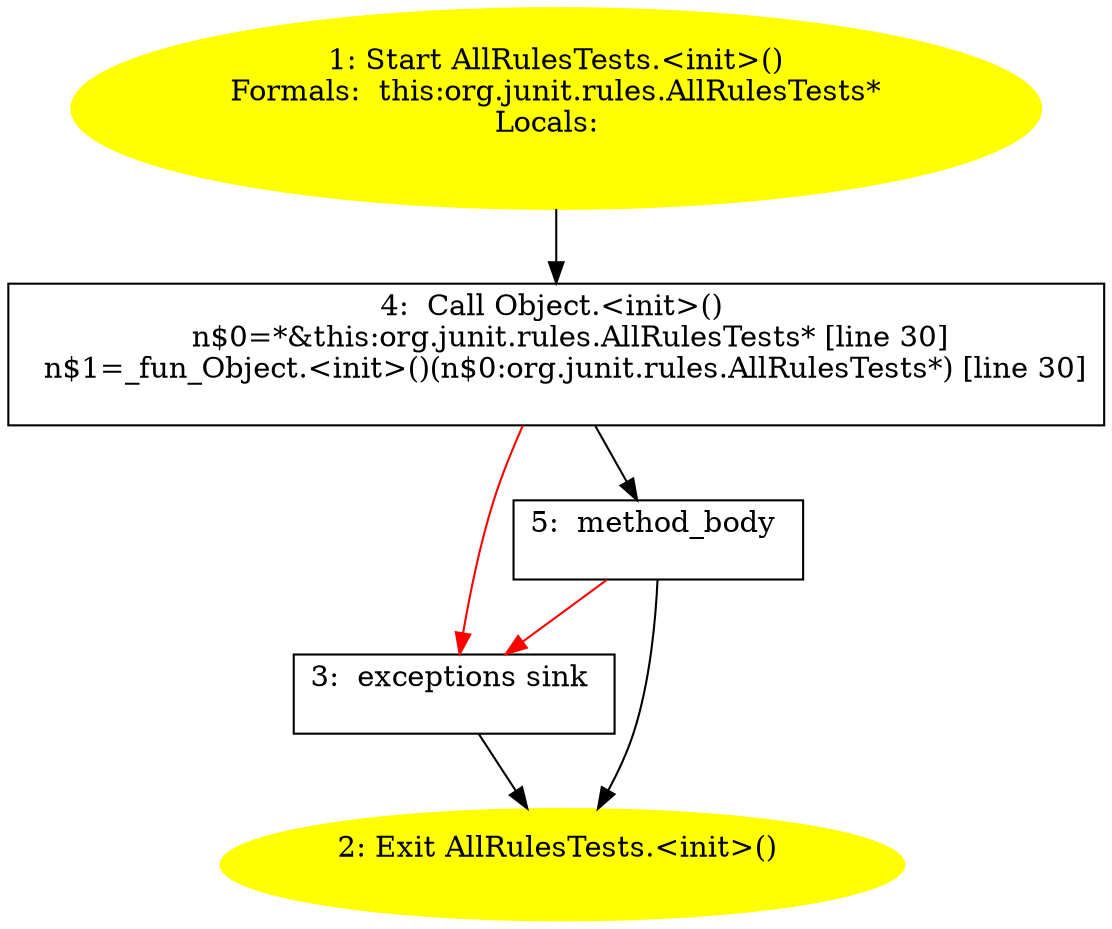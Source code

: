 /* @generated */
digraph cfg {
"org.junit.rules.AllRulesTests.<init>().6a15ddf7ec4e2f17a8dca86fbc2d9e07_1" [label="1: Start AllRulesTests.<init>()\nFormals:  this:org.junit.rules.AllRulesTests*\nLocals:  \n  " color=yellow style=filled]
	

	 "org.junit.rules.AllRulesTests.<init>().6a15ddf7ec4e2f17a8dca86fbc2d9e07_1" -> "org.junit.rules.AllRulesTests.<init>().6a15ddf7ec4e2f17a8dca86fbc2d9e07_4" ;
"org.junit.rules.AllRulesTests.<init>().6a15ddf7ec4e2f17a8dca86fbc2d9e07_2" [label="2: Exit AllRulesTests.<init>() \n  " color=yellow style=filled]
	

"org.junit.rules.AllRulesTests.<init>().6a15ddf7ec4e2f17a8dca86fbc2d9e07_3" [label="3:  exceptions sink \n  " shape="box"]
	

	 "org.junit.rules.AllRulesTests.<init>().6a15ddf7ec4e2f17a8dca86fbc2d9e07_3" -> "org.junit.rules.AllRulesTests.<init>().6a15ddf7ec4e2f17a8dca86fbc2d9e07_2" ;
"org.junit.rules.AllRulesTests.<init>().6a15ddf7ec4e2f17a8dca86fbc2d9e07_4" [label="4:  Call Object.<init>() \n   n$0=*&this:org.junit.rules.AllRulesTests* [line 30]\n  n$1=_fun_Object.<init>()(n$0:org.junit.rules.AllRulesTests*) [line 30]\n " shape="box"]
	

	 "org.junit.rules.AllRulesTests.<init>().6a15ddf7ec4e2f17a8dca86fbc2d9e07_4" -> "org.junit.rules.AllRulesTests.<init>().6a15ddf7ec4e2f17a8dca86fbc2d9e07_5" ;
	 "org.junit.rules.AllRulesTests.<init>().6a15ddf7ec4e2f17a8dca86fbc2d9e07_4" -> "org.junit.rules.AllRulesTests.<init>().6a15ddf7ec4e2f17a8dca86fbc2d9e07_3" [color="red" ];
"org.junit.rules.AllRulesTests.<init>().6a15ddf7ec4e2f17a8dca86fbc2d9e07_5" [label="5:  method_body \n  " shape="box"]
	

	 "org.junit.rules.AllRulesTests.<init>().6a15ddf7ec4e2f17a8dca86fbc2d9e07_5" -> "org.junit.rules.AllRulesTests.<init>().6a15ddf7ec4e2f17a8dca86fbc2d9e07_2" ;
	 "org.junit.rules.AllRulesTests.<init>().6a15ddf7ec4e2f17a8dca86fbc2d9e07_5" -> "org.junit.rules.AllRulesTests.<init>().6a15ddf7ec4e2f17a8dca86fbc2d9e07_3" [color="red" ];
}
